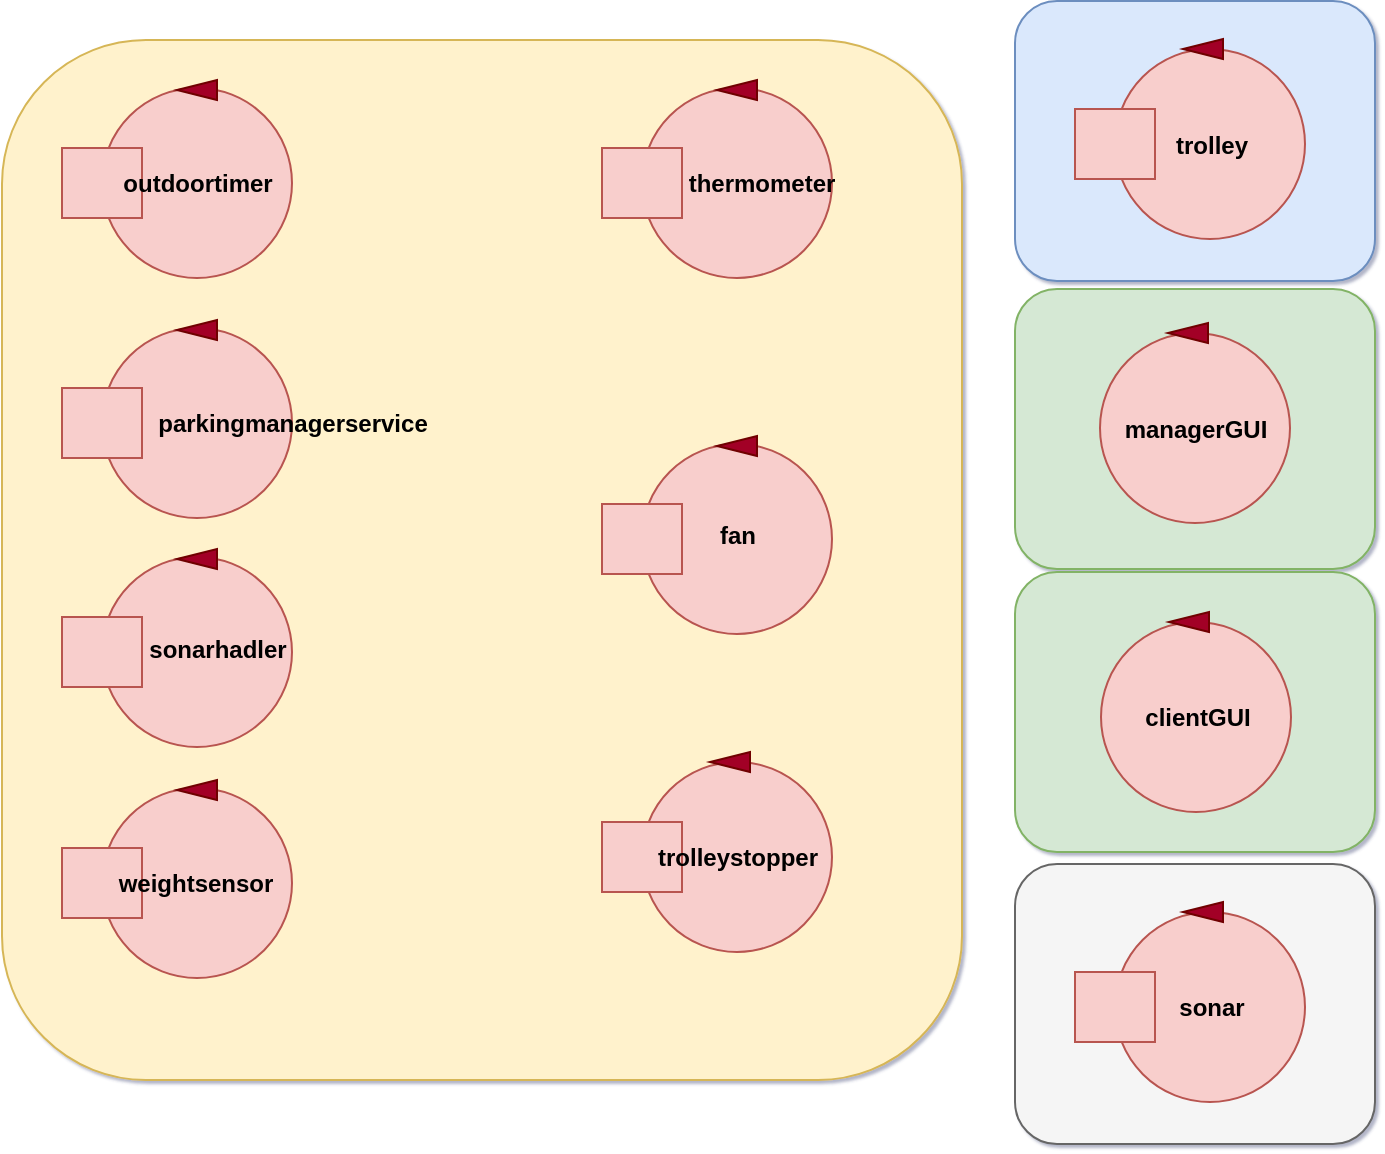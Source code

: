 <mxfile version="15.4.0" type="device"><diagram id="wI8z80SIdUuaSBe2A1s2" name="Pagina-1"><mxGraphModel dx="1086" dy="846" grid="1" gridSize="10" guides="1" tooltips="1" connect="1" arrows="1" fold="1" page="1" pageScale="1" pageWidth="827" pageHeight="1169" math="0" shadow="1"><root><mxCell id="0"/><mxCell id="1" parent="0"/><mxCell id="29DvXg12gKmN38C7rXfU-37" value="" style="rounded=1;whiteSpace=wrap;html=1;fillColor=#fff2cc;strokeColor=#d6b656;" parent="1" vertex="1"><mxGeometry x="230" y="240" width="480" height="520" as="geometry"/></mxCell><mxCell id="29DvXg12gKmN38C7rXfU-38" value="" style="ellipse;whiteSpace=wrap;html=1;aspect=fixed;fillColor=#f8cecc;strokeColor=#b85450;" parent="1" vertex="1"><mxGeometry x="280" y="384" width="95" height="95" as="geometry"/></mxCell><mxCell id="29DvXg12gKmN38C7rXfU-39" value="" style="rounded=0;whiteSpace=wrap;html=1;fillColor=#f8cecc;strokeColor=#b85450;" parent="1" vertex="1"><mxGeometry x="260" y="414" width="40" height="35" as="geometry"/></mxCell><mxCell id="29DvXg12gKmN38C7rXfU-40" value="" style="triangle;whiteSpace=wrap;html=1;rotation=-180;fillColor=#a20025;strokeColor=#6F0000;fontColor=#ffffff;" parent="1" vertex="1"><mxGeometry x="317.5" y="380" width="20" height="10" as="geometry"/></mxCell><mxCell id="29DvXg12gKmN38C7rXfU-41" value="&lt;font color=&quot;#000000&quot;&gt;&lt;b&gt;parkingmanagerservice&lt;/b&gt;&lt;/font&gt;" style="text;html=1;strokeColor=none;fillColor=none;align=center;verticalAlign=middle;whiteSpace=wrap;rounded=0;" parent="1" vertex="1"><mxGeometry x="309" y="421.5" width="132.5" height="20" as="geometry"/></mxCell><mxCell id="29DvXg12gKmN38C7rXfU-42" value="" style="ellipse;whiteSpace=wrap;html=1;aspect=fixed;fillColor=#f8cecc;strokeColor=#b85450;" parent="1" vertex="1"><mxGeometry x="280.0" y="264" width="95" height="95" as="geometry"/></mxCell><mxCell id="29DvXg12gKmN38C7rXfU-43" value="" style="rounded=0;whiteSpace=wrap;html=1;fillColor=#f8cecc;strokeColor=#b85450;" parent="1" vertex="1"><mxGeometry x="260.0" y="294" width="40" height="35" as="geometry"/></mxCell><mxCell id="29DvXg12gKmN38C7rXfU-44" value="" style="triangle;whiteSpace=wrap;html=1;rotation=-180;fillColor=#a20025;strokeColor=#6F0000;fontColor=#ffffff;" parent="1" vertex="1"><mxGeometry x="317.5" y="260" width="20" height="10" as="geometry"/></mxCell><mxCell id="29DvXg12gKmN38C7rXfU-45" value="&lt;font color=&quot;#000000&quot;&gt;&lt;b&gt;outdoortimer&lt;/b&gt;&lt;/font&gt;" style="text;html=1;strokeColor=none;fillColor=none;align=center;verticalAlign=middle;whiteSpace=wrap;rounded=0;" parent="1" vertex="1"><mxGeometry x="308.0" y="302" width="40" height="20" as="geometry"/></mxCell><mxCell id="29DvXg12gKmN38C7rXfU-46" value="" style="ellipse;whiteSpace=wrap;html=1;aspect=fixed;fillColor=#f8cecc;strokeColor=#b85450;" parent="1" vertex="1"><mxGeometry x="280.0" y="614" width="95" height="95" as="geometry"/></mxCell><mxCell id="29DvXg12gKmN38C7rXfU-47" value="" style="rounded=0;whiteSpace=wrap;html=1;fillColor=#f8cecc;strokeColor=#b85450;" parent="1" vertex="1"><mxGeometry x="260.0" y="644" width="40" height="35" as="geometry"/></mxCell><mxCell id="29DvXg12gKmN38C7rXfU-48" value="" style="triangle;whiteSpace=wrap;html=1;rotation=-180;fillColor=#a20025;strokeColor=#6F0000;fontColor=#ffffff;" parent="1" vertex="1"><mxGeometry x="317.5" y="610" width="20" height="10" as="geometry"/></mxCell><mxCell id="29DvXg12gKmN38C7rXfU-49" value="&lt;font color=&quot;#000000&quot;&gt;&lt;b&gt;weightsensor&lt;/b&gt;&lt;/font&gt;" style="text;html=1;strokeColor=none;fillColor=none;align=center;verticalAlign=middle;whiteSpace=wrap;rounded=0;" parent="1" vertex="1"><mxGeometry x="307.0" y="652" width="40" height="20" as="geometry"/></mxCell><mxCell id="29DvXg12gKmN38C7rXfU-50" value="" style="ellipse;whiteSpace=wrap;html=1;aspect=fixed;fillColor=#f8cecc;strokeColor=#b85450;" parent="1" vertex="1"><mxGeometry x="280.0" y="498.5" width="95" height="95" as="geometry"/></mxCell><mxCell id="29DvXg12gKmN38C7rXfU-51" value="&lt;b&gt;sonarhadler&lt;/b&gt;" style="text;html=1;strokeColor=none;fillColor=none;align=center;verticalAlign=middle;whiteSpace=wrap;rounded=0;" parent="1" vertex="1"><mxGeometry x="317.5" y="537" width="40" height="15.5" as="geometry"/></mxCell><mxCell id="29DvXg12gKmN38C7rXfU-52" value="" style="rounded=0;whiteSpace=wrap;html=1;fillColor=#f8cecc;strokeColor=#b85450;" parent="1" vertex="1"><mxGeometry x="260.0" y="528.5" width="40" height="35" as="geometry"/></mxCell><mxCell id="29DvXg12gKmN38C7rXfU-53" value="" style="triangle;whiteSpace=wrap;html=1;rotation=-180;fillColor=#a20025;strokeColor=#6F0000;fontColor=#ffffff;" parent="1" vertex="1"><mxGeometry x="317.5" y="494.5" width="20" height="10" as="geometry"/></mxCell><mxCell id="29DvXg12gKmN38C7rXfU-57" value="" style="ellipse;whiteSpace=wrap;html=1;aspect=fixed;fillColor=#f8cecc;strokeColor=#b85450;" parent="1" vertex="1"><mxGeometry x="550.0" y="264" width="95" height="95" as="geometry"/></mxCell><mxCell id="29DvXg12gKmN38C7rXfU-58" value="&lt;b&gt;thermometer&lt;/b&gt;" style="text;html=1;strokeColor=none;fillColor=none;align=center;verticalAlign=middle;whiteSpace=wrap;rounded=0;" parent="1" vertex="1"><mxGeometry x="590" y="303.75" width="40" height="15.5" as="geometry"/></mxCell><mxCell id="29DvXg12gKmN38C7rXfU-59" value="" style="rounded=0;whiteSpace=wrap;html=1;fillColor=#f8cecc;strokeColor=#b85450;" parent="1" vertex="1"><mxGeometry x="530.0" y="294" width="40" height="35" as="geometry"/></mxCell><mxCell id="29DvXg12gKmN38C7rXfU-60" value="" style="triangle;whiteSpace=wrap;html=1;rotation=-180;fillColor=#a20025;strokeColor=#6F0000;fontColor=#ffffff;" parent="1" vertex="1"><mxGeometry x="587.5" y="260" width="20" height="10" as="geometry"/></mxCell><mxCell id="29DvXg12gKmN38C7rXfU-61" value="" style="ellipse;whiteSpace=wrap;html=1;aspect=fixed;fillColor=#f8cecc;strokeColor=#b85450;" parent="1" vertex="1"><mxGeometry x="550.0" y="442" width="95" height="95" as="geometry"/></mxCell><mxCell id="29DvXg12gKmN38C7rXfU-62" value="&lt;b&gt;fan&lt;/b&gt;" style="text;html=1;strokeColor=none;fillColor=none;align=center;verticalAlign=middle;whiteSpace=wrap;rounded=0;" parent="1" vertex="1"><mxGeometry x="578" y="480" width="40" height="15.5" as="geometry"/></mxCell><mxCell id="29DvXg12gKmN38C7rXfU-63" value="" style="rounded=0;whiteSpace=wrap;html=1;fillColor=#f8cecc;strokeColor=#b85450;" parent="1" vertex="1"><mxGeometry x="530.0" y="472" width="40" height="35" as="geometry"/></mxCell><mxCell id="29DvXg12gKmN38C7rXfU-64" value="" style="triangle;whiteSpace=wrap;html=1;rotation=-180;fillColor=#a20025;strokeColor=#6F0000;fontColor=#ffffff;" parent="1" vertex="1"><mxGeometry x="587.5" y="438" width="20" height="10" as="geometry"/></mxCell><mxCell id="niUqIgRWz3PnxCVksQeN-1" value="" style="ellipse;whiteSpace=wrap;html=1;aspect=fixed;fillColor=#f8cecc;strokeColor=#b85450;" parent="1" vertex="1"><mxGeometry x="550" y="601" width="95" height="95" as="geometry"/></mxCell><mxCell id="niUqIgRWz3PnxCVksQeN-2" value="" style="rounded=0;whiteSpace=wrap;html=1;fillColor=#f8cecc;strokeColor=#b85450;" parent="1" vertex="1"><mxGeometry x="530" y="631" width="40" height="35" as="geometry"/></mxCell><mxCell id="niUqIgRWz3PnxCVksQeN-3" value="" style="triangle;whiteSpace=wrap;html=1;rotation=-180;fillColor=#a20025;strokeColor=#6F0000;fontColor=#ffffff;" parent="1" vertex="1"><mxGeometry x="584" y="596" width="20" height="10" as="geometry"/></mxCell><mxCell id="niUqIgRWz3PnxCVksQeN-4" value="&lt;b&gt;trolleystopper&lt;/b&gt;" style="text;html=1;strokeColor=none;fillColor=none;align=center;verticalAlign=middle;whiteSpace=wrap;rounded=0;" parent="1" vertex="1"><mxGeometry x="578" y="639" width="40" height="20" as="geometry"/></mxCell><mxCell id="UO_5th1hYFlnfILQI3M4-1" value="" style="rounded=1;whiteSpace=wrap;html=1;fillColor=#dae8fc;strokeColor=#6c8ebf;" parent="1" vertex="1"><mxGeometry x="736.5" y="220.5" width="180" height="140" as="geometry"/></mxCell><mxCell id="UO_5th1hYFlnfILQI3M4-26" value="" style="ellipse;whiteSpace=wrap;html=1;aspect=fixed;fillColor=#f8cecc;strokeColor=#b85450;" parent="1" vertex="1"><mxGeometry x="786.5" y="244.5" width="95" height="95" as="geometry"/></mxCell><mxCell id="UO_5th1hYFlnfILQI3M4-27" value="" style="rounded=0;whiteSpace=wrap;html=1;fillColor=#f8cecc;strokeColor=#b85450;" parent="1" vertex="1"><mxGeometry x="766.5" y="274.5" width="40" height="35" as="geometry"/></mxCell><mxCell id="UO_5th1hYFlnfILQI3M4-28" value="" style="triangle;whiteSpace=wrap;html=1;rotation=-180;fillColor=#a20025;strokeColor=#6F0000;fontColor=#ffffff;" parent="1" vertex="1"><mxGeometry x="820.5" y="239.5" width="20" height="10" as="geometry"/></mxCell><mxCell id="UO_5th1hYFlnfILQI3M4-29" value="&lt;b&gt;trolley&lt;/b&gt;" style="text;html=1;strokeColor=none;fillColor=none;align=center;verticalAlign=middle;whiteSpace=wrap;rounded=0;" parent="1" vertex="1"><mxGeometry x="814.5" y="282.5" width="40" height="20" as="geometry"/></mxCell><mxCell id="UO_5th1hYFlnfILQI3M4-30" value="" style="rounded=1;whiteSpace=wrap;html=1;fillColor=#d5e8d4;strokeColor=#82b366;" parent="1" vertex="1"><mxGeometry x="736.5" y="364.5" width="180" height="140" as="geometry"/></mxCell><mxCell id="UO_5th1hYFlnfILQI3M4-31" value="" style="ellipse;whiteSpace=wrap;html=1;aspect=fixed;fillColor=#f8cecc;strokeColor=#b85450;" parent="1" vertex="1"><mxGeometry x="779" y="386.5" width="95" height="95" as="geometry"/></mxCell><mxCell id="UO_5th1hYFlnfILQI3M4-33" value="" style="triangle;whiteSpace=wrap;html=1;rotation=-180;fillColor=#a20025;strokeColor=#6F0000;fontColor=#ffffff;" parent="1" vertex="1"><mxGeometry x="813" y="381.5" width="20" height="10" as="geometry"/></mxCell><mxCell id="UO_5th1hYFlnfILQI3M4-34" value="&lt;b&gt;managerGUI&lt;/b&gt;" style="text;html=1;strokeColor=none;fillColor=none;align=center;verticalAlign=middle;whiteSpace=wrap;rounded=0;" parent="1" vertex="1"><mxGeometry x="807" y="424.5" width="40" height="20" as="geometry"/></mxCell><mxCell id="UO_5th1hYFlnfILQI3M4-35" value="" style="rounded=1;whiteSpace=wrap;html=1;fillColor=#d5e8d4;strokeColor=#82b366;" parent="1" vertex="1"><mxGeometry x="736.5" y="506" width="180" height="140" as="geometry"/></mxCell><mxCell id="UO_5th1hYFlnfILQI3M4-36" value="" style="ellipse;whiteSpace=wrap;html=1;aspect=fixed;fillColor=#f8cecc;strokeColor=#b85450;" parent="1" vertex="1"><mxGeometry x="779.5" y="531" width="95" height="95" as="geometry"/></mxCell><mxCell id="UO_5th1hYFlnfILQI3M4-38" value="" style="triangle;whiteSpace=wrap;html=1;rotation=-180;fillColor=#a20025;strokeColor=#6F0000;fontColor=#ffffff;" parent="1" vertex="1"><mxGeometry x="813.5" y="526" width="20" height="10" as="geometry"/></mxCell><mxCell id="UO_5th1hYFlnfILQI3M4-39" value="&lt;b&gt;clientGUI&lt;/b&gt;" style="text;html=1;strokeColor=none;fillColor=none;align=center;verticalAlign=middle;whiteSpace=wrap;rounded=0;" parent="1" vertex="1"><mxGeometry x="807.5" y="569" width="40" height="20" as="geometry"/></mxCell><mxCell id="UO_5th1hYFlnfILQI3M4-40" value="" style="rounded=1;whiteSpace=wrap;html=1;fillColor=#f5f5f5;strokeColor=#666666;fontColor=#333333;" parent="1" vertex="1"><mxGeometry x="736.5" y="652" width="180" height="140" as="geometry"/></mxCell><mxCell id="UO_5th1hYFlnfILQI3M4-41" value="" style="ellipse;whiteSpace=wrap;html=1;aspect=fixed;fillColor=#f8cecc;strokeColor=#b85450;" parent="1" vertex="1"><mxGeometry x="786.5" y="676" width="95" height="95" as="geometry"/></mxCell><mxCell id="UO_5th1hYFlnfILQI3M4-42" value="" style="rounded=0;whiteSpace=wrap;html=1;fillColor=#f8cecc;strokeColor=#b85450;" parent="1" vertex="1"><mxGeometry x="766.5" y="706" width="40" height="35" as="geometry"/></mxCell><mxCell id="UO_5th1hYFlnfILQI3M4-43" value="" style="triangle;whiteSpace=wrap;html=1;rotation=-180;fillColor=#a20025;strokeColor=#6F0000;fontColor=#ffffff;" parent="1" vertex="1"><mxGeometry x="820.5" y="671" width="20" height="10" as="geometry"/></mxCell><mxCell id="UO_5th1hYFlnfILQI3M4-44" value="&lt;b&gt;sonar&lt;/b&gt;" style="text;html=1;strokeColor=none;fillColor=none;align=center;verticalAlign=middle;whiteSpace=wrap;rounded=0;" parent="1" vertex="1"><mxGeometry x="814.5" y="714" width="40" height="20" as="geometry"/></mxCell></root></mxGraphModel></diagram></mxfile>